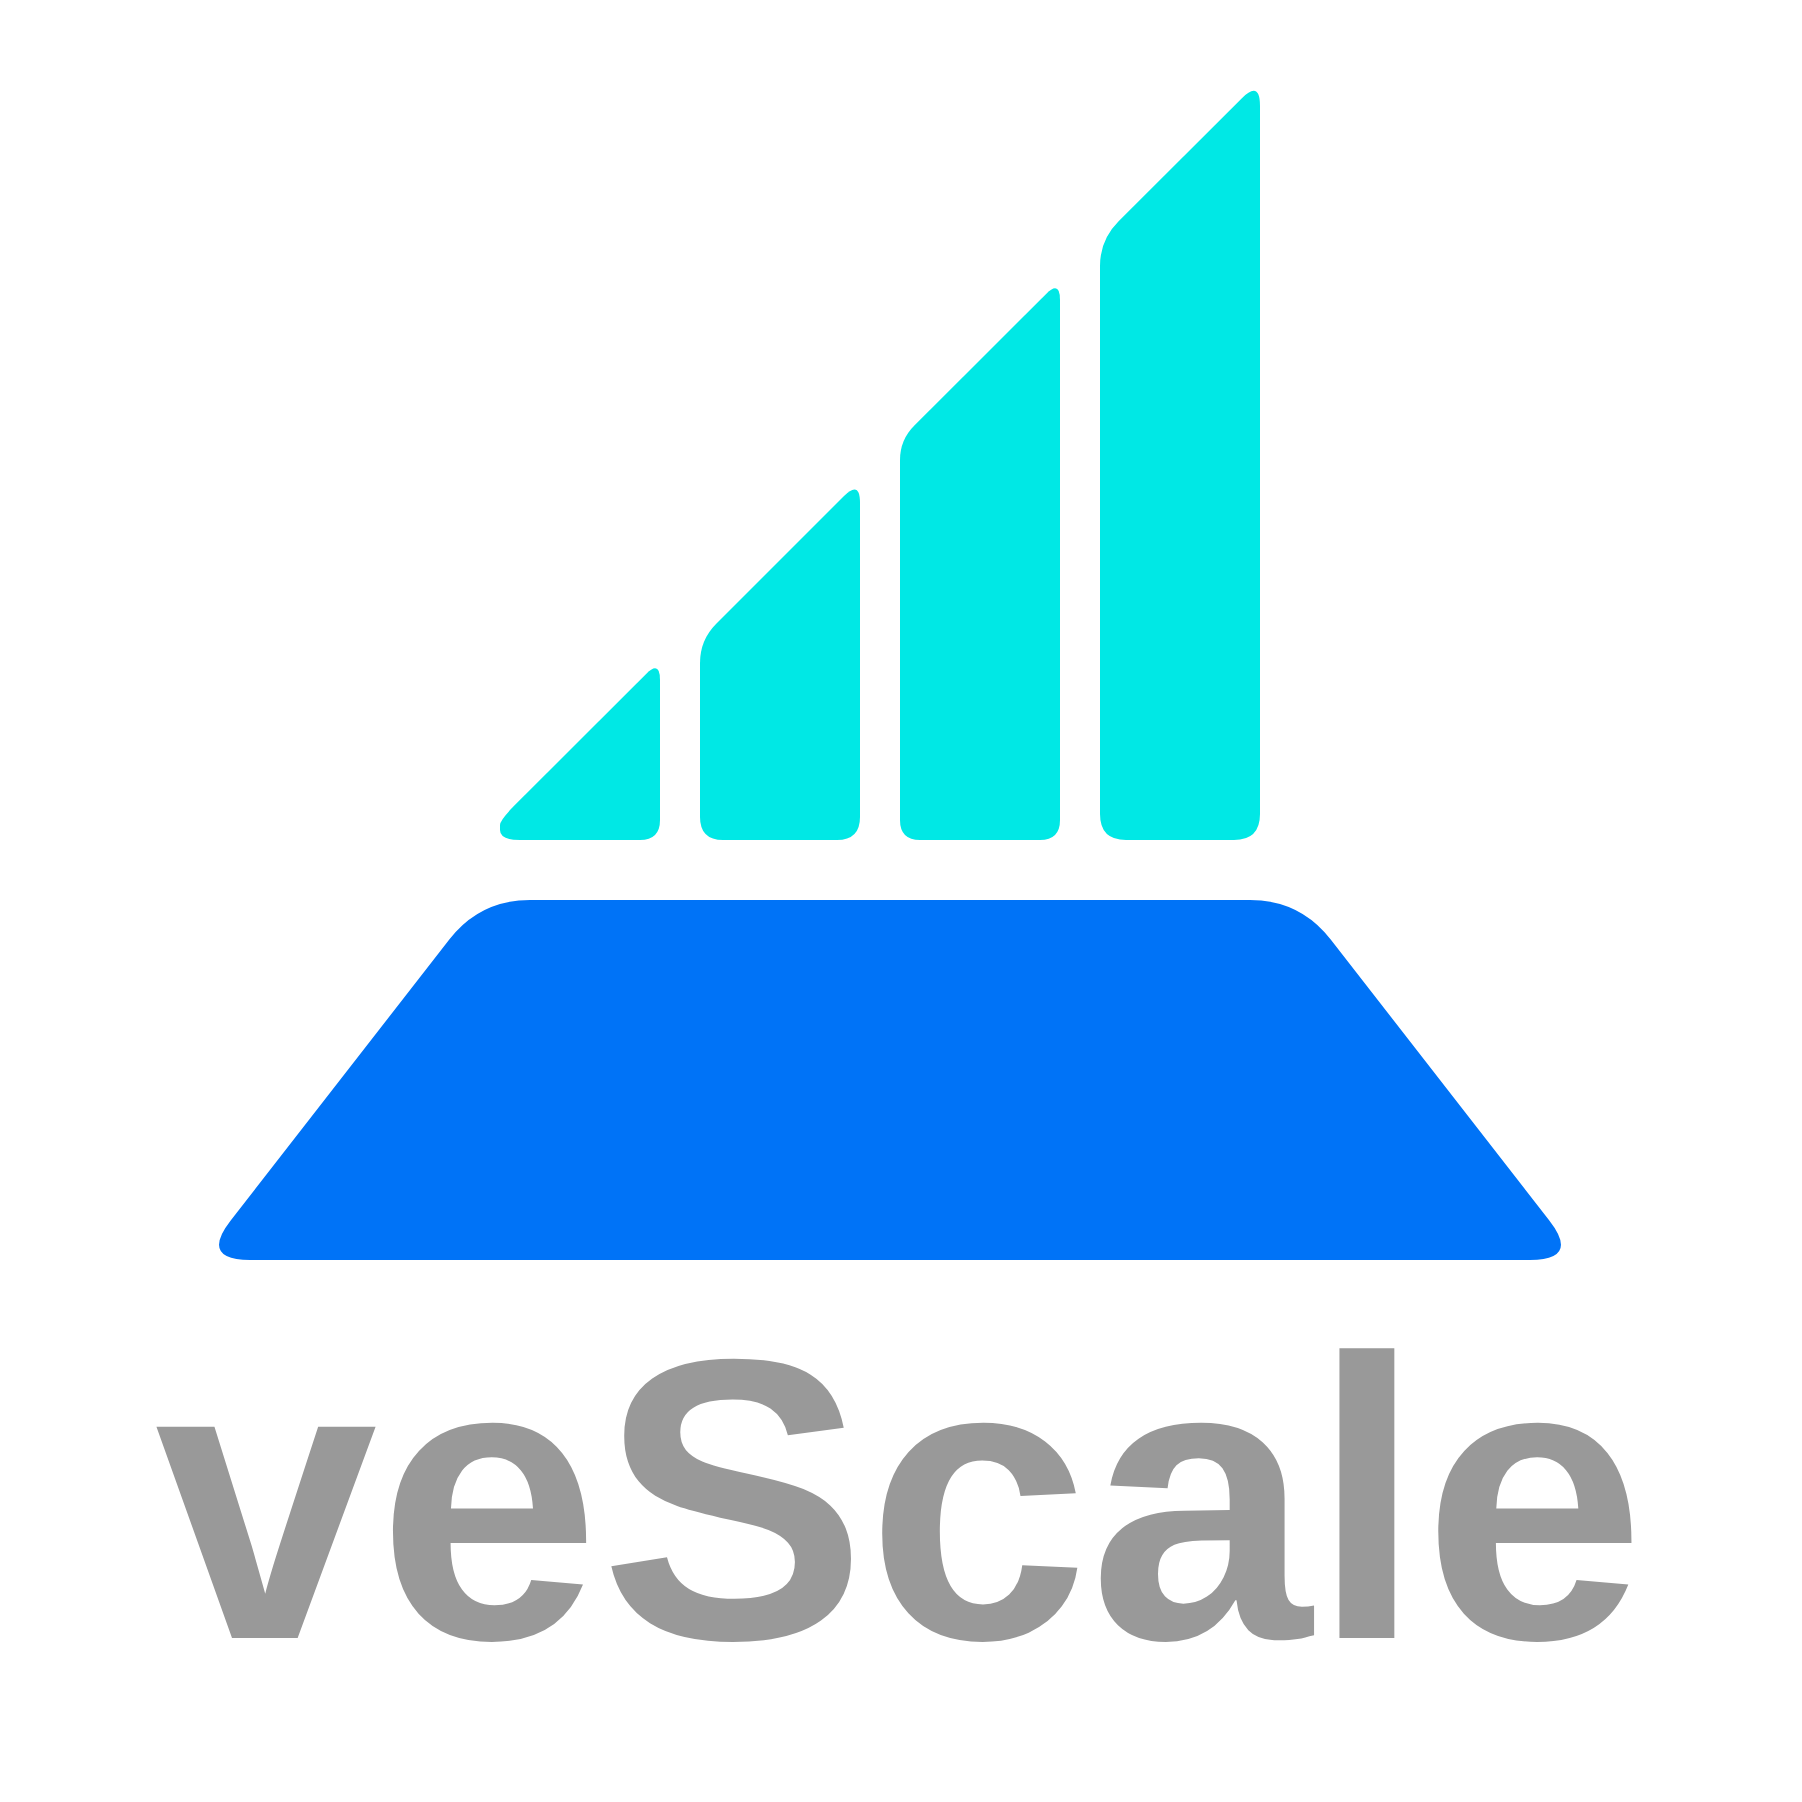 <mxfile version="23.1.5" type="device">
  <diagram name="Page-1" id="IkTIo2W84xr3qizVQh_Z">
    <mxGraphModel dx="1793" dy="998" grid="1" gridSize="10" guides="1" tooltips="1" connect="1" arrows="1" fold="1" page="1" pageScale="1" pageWidth="900" pageHeight="900" math="0" shadow="0">
      <root>
        <mxCell id="0" />
        <mxCell id="1" parent="0" />
        <mxCell id="Ci-mhQPUg_75TSeiISrQ-10" value="" style="whiteSpace=wrap;html=1;aspect=fixed;strokeColor=none;fillColor=none;gradientColor=none;gradientDirection=radial;" parent="1" vertex="1">
          <mxGeometry width="900" height="900" as="geometry" />
        </mxCell>
        <mxCell id="Ci-mhQPUg_75TSeiISrQ-7" value="&lt;span style=&quot;font-size: 200px;&quot;&gt;veScale&lt;/span&gt;" style="text;html=1;align=center;verticalAlign=middle;whiteSpace=wrap;rounded=0;strokeWidth=3;fontSize=200;fontFamily=Helvetica;fontStyle=1;fontColor=#999999;" parent="1" vertex="1">
          <mxGeometry y="680" width="900" height="138.46" as="geometry" />
        </mxCell>
        <mxCell id="8r3otrFNRt9jlW3HVY6C-2" value="" style="shape=trapezoid;perimeter=trapezoidPerimeter;whiteSpace=wrap;html=1;fixedSize=1;size=140;strokeWidth=20;strokeColor=none;fontColor=#3399FF;fillColor=#0073F7;fontSize=28;rounded=1;shadow=0;arcSize=50;" vertex="1" parent="1">
          <mxGeometry x="100" y="450" width="690" height="180" as="geometry" />
        </mxCell>
        <mxCell id="8r3otrFNRt9jlW3HVY6C-9" value="" style="shape=card;whiteSpace=wrap;html=1;size=120;strokeColor=none;fillColor=#00E8E5;rounded=1;" vertex="1" parent="1">
          <mxGeometry x="250" y="330" width="80" height="90" as="geometry" />
        </mxCell>
        <mxCell id="8r3otrFNRt9jlW3HVY6C-10" value="" style="shape=card;whiteSpace=wrap;html=1;size=100;strokeColor=none;fillColor=#00E8E5;rounded=1;arcSize=23;" vertex="1" parent="1">
          <mxGeometry x="350" y="240" width="80" height="180" as="geometry" />
        </mxCell>
        <mxCell id="8r3otrFNRt9jlW3HVY6C-11" value="" style="shape=card;whiteSpace=wrap;html=1;size=100;strokeColor=none;fillColor=#00E8E5;rounded=1;" vertex="1" parent="1">
          <mxGeometry x="450" y="140" width="80" height="280" as="geometry" />
        </mxCell>
        <mxCell id="8r3otrFNRt9jlW3HVY6C-12" value="" style="shape=card;whiteSpace=wrap;html=1;size=80;strokeColor=none;fillColor=#00E8E5;rounded=1;arcSize=26;" vertex="1" parent="1">
          <mxGeometry x="550" y="40" width="80" height="380" as="geometry" />
        </mxCell>
      </root>
    </mxGraphModel>
  </diagram>
</mxfile>
